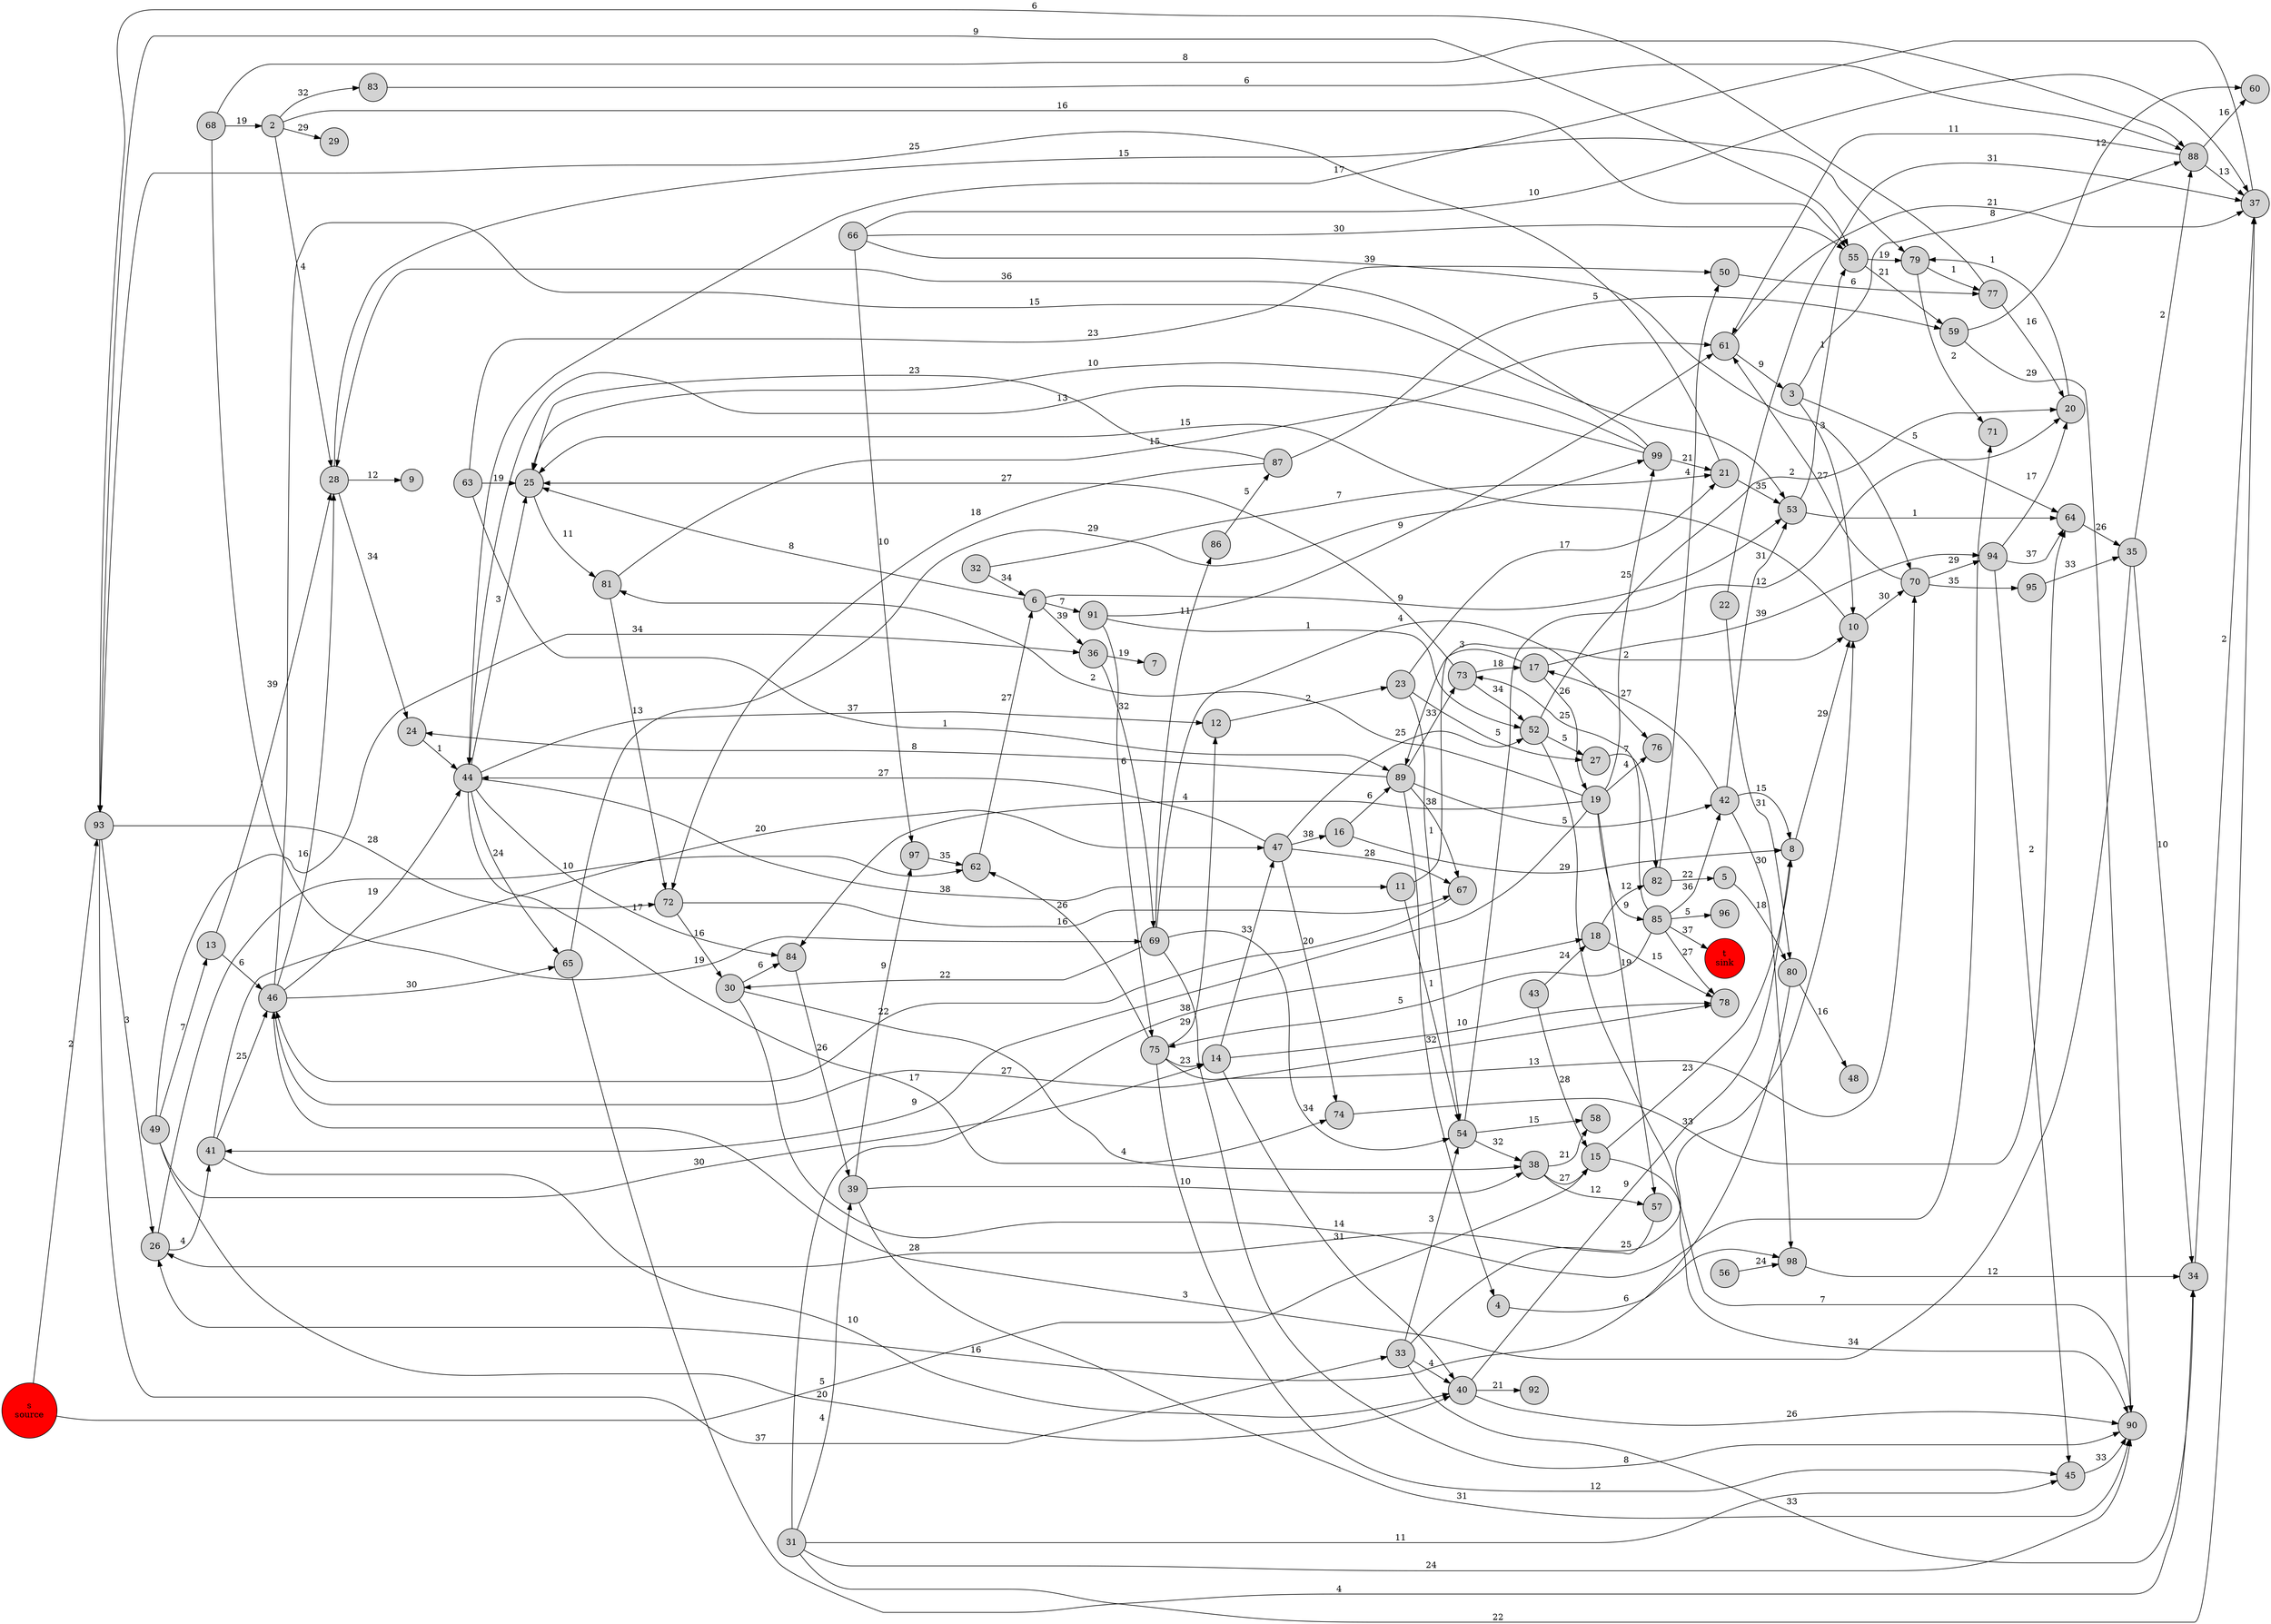 strict digraph  {
margin=-0.015;rankdir=LR;
node [style=solid, shape=circle, style=filled];
rankdir=LR
"s\nsource"[fillcolor="red"];
93;
15;
2;
83;
28;
29;
55;
3;
10;
88;
64;
4;
98;
5;
80;
6;
25;
91;
36;
53;
8;
70;
11;
54;
12;
23;
13;
46;
14;
40;
78;
47;
90;
16;
89;
17;
19;
94;
18;
82;
99;
41;
76;
81;
84;
85;
57;
20;
79;
21;
22;
37;
27;
24;
44;
26;
62;
9;
30;
71;
38;
31;
39;
45;
32;
33;
34;
35;
69;
7;
58;
97;
92;
42;
43;
65;
74;
67;
52;
49;
50;
77;
59;
56;
60;
61;
63;
66;
68;
86;
95;
72;
73;
75;
48;
"t\nsink" [fillcolor="red"];
96;
87;
"s\nsource" -> 93  [label=2];
"s\nsource" -> 15  [label=5];
93 -> 33  [label=37];
93 -> 26  [label=3];
93 -> 55  [label=9];
93 -> 72  [label=28];
15 -> 8  [label=23];
15 -> 90  [label=34];
2 -> 83  [label=32];
2 -> 28  [label=4];
2 -> 29  [label=29];
2 -> 55  [label=16];
83 -> 88  [label=6];
28 -> 24  [label=34];
28 -> 9  [label=12];
28 -> 79  [label=15];
55 -> 59  [label=21];
55 -> 79  [label=19];
3 -> 10  [label=3];
3 -> 88  [label=8];
3 -> 64  [label=5];
10 -> 25  [label=15];
10 -> 70  [label=30];
88 -> 60  [label=16];
88 -> 61  [label=11];
88 -> 37  [label=13];
64 -> 35  [label=26];
4 -> 98  [label=6];
98 -> 34  [label=12];
5 -> 80  [label=18];
80 -> 48  [label=16];
80 -> 26  [label=16];
6 -> 25  [label=8];
6 -> 91  [label=7];
6 -> 36  [label=39];
6 -> 53  [label=9];
25 -> 81  [label=11];
91 -> 75  [label=6];
91 -> 52  [label=1];
91 -> 61  [label=9];
36 -> 69  [label=32];
36 -> 7  [label=19];
53 -> 55  [label=1];
53 -> 64  [label=1];
8 -> 10  [label=29];
70 -> 61  [label=27];
70 -> 94  [label=29];
70 -> 95  [label=35];
11 -> 10  [label=2];
11 -> 54  [label=1];
54 -> 58  [label=15];
54 -> 20  [label=12];
54 -> 38  [label=32];
12 -> 23  [label=2];
23 -> 21  [label=17];
23 -> 27  [label=5];
23 -> 54  [label=1];
13 -> 28  [label=39];
13 -> 46  [label=6];
46 -> 65  [label=30];
46 -> 44  [label=19];
46 -> 78  [label=27];
46 -> 53  [label=15];
46 -> 28  [label=16];
14 -> 40  [label=31];
14 -> 78  [label=10];
14 -> 47  [label=33];
40 -> 8  [label=9];
40 -> 90  [label=26];
40 -> 92  [label=21];
47 -> 67  [label=28];
47 -> 74  [label=20];
47 -> 44  [label=27];
47 -> 16  [label=38];
47 -> 52  [label=25];
16 -> 89  [label=6];
16 -> 8  [label=29];
89 -> 67  [label=38];
89 -> 4  [label=32];
89 -> 73  [label=33];
89 -> 42  [label=5];
89 -> 24  [label=8];
17 -> 89  [label=3];
17 -> 19  [label=26];
17 -> 94  [label=39];
19 -> 99  [label=25];
19 -> 41  [label=9];
19 -> 76  [label=4];
19 -> 81  [label=2];
19 -> 84  [label=4];
19 -> 85  [label=9];
19 -> 57  [label=19];
94 -> 20  [label=17];
94 -> 45  [label=2];
94 -> 64  [label=37];
18 -> 82  [label=12];
18 -> 78  [label=15];
82 -> 50  [label=4];
82 -> 5  [label=22];
99 -> 25  [label=10];
99 -> 28  [label=36];
99 -> 21  [label=21];
99 -> 44  [label=13];
41 -> 40  [label=10];
41 -> 46  [label=25];
41 -> 47  [label=20];
81 -> 61  [label=15];
81 -> 72  [label=13];
84 -> 39  [label=26];
85 -> "t\nsink"  [label=37];
85 -> 73  [label=25];
85 -> 42  [label=36];
85 -> 75  [label=5];
85 -> 78  [label=27];
85 -> 96  [label=5];
57 -> 26  [label=28];
20 -> 79  [label=1];
79 -> 77  [label=1];
79 -> 71  [label=2];
21 -> 53  [label=35];
21 -> 93  [label=25];
22 -> 37  [label=31];
22 -> 80  [label=31];
37 -> 44  [label=17];
27 -> 82  [label=7];
24 -> 44  [label=1];
44 -> 65  [label=24];
44 -> 74  [label=17];
44 -> 11  [label=38];
44 -> 12  [label=37];
44 -> 84  [label=17];
44 -> 25  [label=3];
26 -> 41  [label=4];
26 -> 62  [label=10];
62 -> 6  [label=27];
30 -> 71  [label=14];
30 -> 84  [label=6];
30 -> 38  [label=4];
38 -> 57  [label=12];
38 -> 58  [label=21];
38 -> 15  [label=27];
31 -> 37  [label=22];
31 -> 39  [label=4];
31 -> 45  [label=11];
31 -> 18  [label=38];
31 -> 90  [label=24];
39 -> 97  [label=9];
39 -> 90  [label=31];
39 -> 38  [label=10];
45 -> 90  [label=33];
32 -> 21  [label=7];
32 -> 6  [label=34];
33 -> 40  [label=4];
33 -> 34  [label=33];
33 -> 10  [label=25];
33 -> 54  [label=3];
34 -> 37  [label=2];
35 -> 34  [label=10];
35 -> 46  [label=3];
35 -> 88  [label=2];
69 -> 76  [label=4];
69 -> 54  [label=34];
69 -> 86  [label=11];
69 -> 90  [label=8];
69 -> 30  [label=22];
97 -> 62  [label=35];
42 -> 8  [label=15];
42 -> 98  [label=30];
42 -> 53  [label=31];
42 -> 17  [label=27];
43 -> 18  [label=24];
43 -> 15  [label=28];
65 -> 99  [label=29];
65 -> 34  [label=4];
74 -> 64  [label=33];
67 -> 46  [label=22];
52 -> 90  [label=7];
52 -> 27  [label=5];
52 -> 20  [label=2];
49 -> 40  [label=20];
49 -> 36  [label=34];
49 -> 13  [label=7];
49 -> 14  [label=30];
50 -> 77  [label=6];
77 -> 93  [label=6];
77 -> 20  [label=16];
59 -> 90  [label=29];
59 -> 60  [label=12];
56 -> 98  [label=24];
61 -> 3  [label=9];
61 -> 37  [label=21];
63 -> 89  [label=1];
63 -> 25  [label=19];
63 -> 50  [label=23];
66 -> 97  [label=10];
66 -> 37  [label=10];
66 -> 70  [label=39];
66 -> 55  [label=30];
68 -> 2  [label=19];
68 -> 69  [label=19];
68 -> 88  [label=8];
86 -> 87  [label=5];
95 -> 35  [label=33];
72 -> 67  [label=16];
72 -> 30  [label=16];
73 -> 17  [label=18];
73 -> 52  [label=34];
73 -> 25  [label=27];
75 -> 70  [label=13];
75 -> 12  [label=29];
75 -> 45  [label=12];
75 -> 14  [label=23];
75 -> 62  [label=26];
87 -> 25  [label=23];
87 -> 59  [label=5];
87 -> 72  [label=18];
}